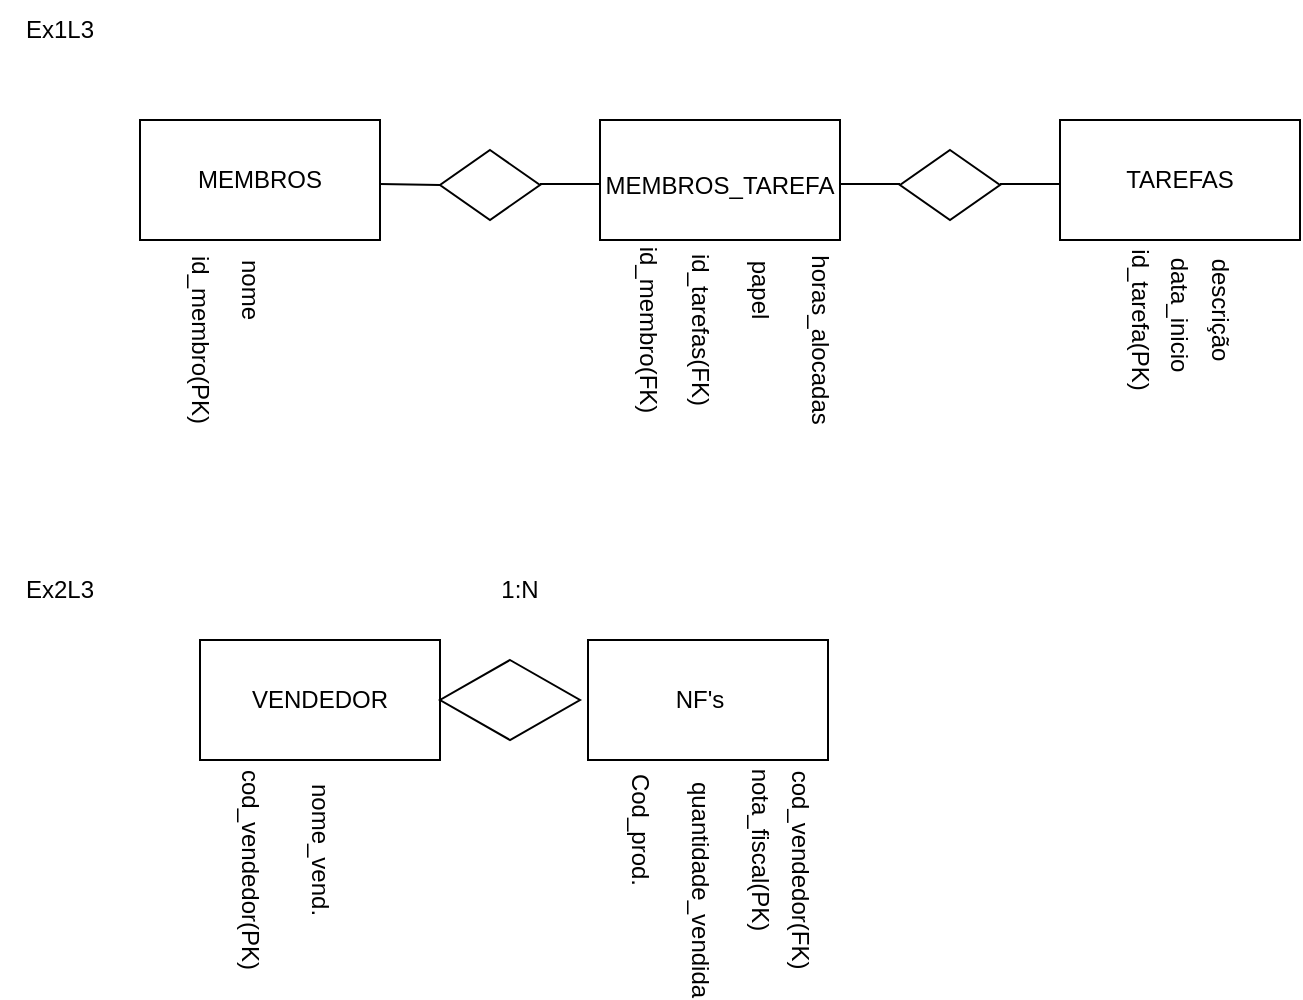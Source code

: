 <mxfile version="24.2.2" type="device">
  <diagram name="Página-1" id="b7QJJJTIgFT5pQUsgSe5">
    <mxGraphModel dx="1034" dy="446" grid="1" gridSize="10" guides="1" tooltips="1" connect="1" arrows="1" fold="1" page="1" pageScale="1" pageWidth="827" pageHeight="1169" math="0" shadow="0">
      <root>
        <mxCell id="0" />
        <mxCell id="1" parent="0" />
        <mxCell id="5lIVDZ1oWufqyb-142TZ-1" value="" style="rounded=0;whiteSpace=wrap;html=1;" vertex="1" parent="1">
          <mxGeometry x="130" y="80" width="120" height="60" as="geometry" />
        </mxCell>
        <mxCell id="5lIVDZ1oWufqyb-142TZ-8" value="" style="rounded=0;whiteSpace=wrap;html=1;" vertex="1" parent="1">
          <mxGeometry x="360" y="80" width="120" height="60" as="geometry" />
        </mxCell>
        <mxCell id="5lIVDZ1oWufqyb-142TZ-9" value="" style="rounded=0;whiteSpace=wrap;html=1;" vertex="1" parent="1">
          <mxGeometry x="590" y="80" width="120" height="60" as="geometry" />
        </mxCell>
        <mxCell id="5lIVDZ1oWufqyb-142TZ-10" value="" style="rhombus;whiteSpace=wrap;html=1;" vertex="1" parent="1">
          <mxGeometry x="280" y="95" width="50" height="35" as="geometry" />
        </mxCell>
        <mxCell id="5lIVDZ1oWufqyb-142TZ-11" value="" style="rhombus;whiteSpace=wrap;html=1;" vertex="1" parent="1">
          <mxGeometry x="510" y="95" width="50" height="35" as="geometry" />
        </mxCell>
        <mxCell id="5lIVDZ1oWufqyb-142TZ-12" value="MEMBROS" style="text;html=1;align=center;verticalAlign=middle;whiteSpace=wrap;rounded=0;" vertex="1" parent="1">
          <mxGeometry x="150" y="92.5" width="80" height="35" as="geometry" />
        </mxCell>
        <mxCell id="5lIVDZ1oWufqyb-142TZ-13" value="MEMBROS_TAREFA" style="text;html=1;align=center;verticalAlign=middle;whiteSpace=wrap;rounded=0;" vertex="1" parent="1">
          <mxGeometry x="400" y="97.5" width="40" height="30" as="geometry" />
        </mxCell>
        <mxCell id="5lIVDZ1oWufqyb-142TZ-14" value="TAREFAS" style="text;html=1;align=center;verticalAlign=middle;whiteSpace=wrap;rounded=0;" vertex="1" parent="1">
          <mxGeometry x="605" y="95" width="90" height="30" as="geometry" />
        </mxCell>
        <mxCell id="5lIVDZ1oWufqyb-142TZ-15" value="id_membro(PK)" style="text;html=1;align=center;verticalAlign=middle;whiteSpace=wrap;rounded=0;rotation=90;" vertex="1" parent="1">
          <mxGeometry x="130" y="180" width="60" height="20" as="geometry" />
        </mxCell>
        <mxCell id="5lIVDZ1oWufqyb-142TZ-16" value="nome" style="text;html=1;align=center;verticalAlign=middle;whiteSpace=wrap;rounded=0;rotation=90;" vertex="1" parent="1">
          <mxGeometry x="150" y="150" width="70" height="30" as="geometry" />
        </mxCell>
        <mxCell id="5lIVDZ1oWufqyb-142TZ-17" value="id_tarefa(PK)" style="text;html=1;align=center;verticalAlign=middle;whiteSpace=wrap;rounded=0;rotation=90;" vertex="1" parent="1">
          <mxGeometry x="600" y="165" width="60" height="30" as="geometry" />
        </mxCell>
        <mxCell id="5lIVDZ1oWufqyb-142TZ-18" value="data_inicio" style="text;html=1;align=center;verticalAlign=middle;whiteSpace=wrap;rounded=0;rotation=90;" vertex="1" parent="1">
          <mxGeometry x="625" y="165" width="50" height="25" as="geometry" />
        </mxCell>
        <mxCell id="5lIVDZ1oWufqyb-142TZ-19" value="id_membro(FK)" style="text;html=1;align=center;verticalAlign=middle;whiteSpace=wrap;rounded=0;rotation=90;" vertex="1" parent="1">
          <mxGeometry x="354" y="170" width="60" height="30" as="geometry" />
        </mxCell>
        <mxCell id="5lIVDZ1oWufqyb-142TZ-20" value="id_tarefas(FK)" style="text;html=1;align=center;verticalAlign=middle;whiteSpace=wrap;rounded=0;rotation=90;" vertex="1" parent="1">
          <mxGeometry x="380" y="170" width="60" height="30" as="geometry" />
        </mxCell>
        <mxCell id="5lIVDZ1oWufqyb-142TZ-21" value="descrição" style="text;html=1;align=center;verticalAlign=middle;whiteSpace=wrap;rounded=0;rotation=90;" vertex="1" parent="1">
          <mxGeometry x="640" y="160" width="60" height="30" as="geometry" />
        </mxCell>
        <mxCell id="5lIVDZ1oWufqyb-142TZ-22" value="papel" style="text;html=1;align=center;verticalAlign=middle;whiteSpace=wrap;rounded=0;rotation=90;" vertex="1" parent="1">
          <mxGeometry x="410" y="150" width="60" height="30" as="geometry" />
        </mxCell>
        <mxCell id="5lIVDZ1oWufqyb-142TZ-23" value="horas_alocadas" style="text;html=1;align=center;verticalAlign=middle;whiteSpace=wrap;rounded=0;rotation=90;" vertex="1" parent="1">
          <mxGeometry x="440" y="175" width="60" height="30" as="geometry" />
        </mxCell>
        <mxCell id="5lIVDZ1oWufqyb-142TZ-25" value="" style="endArrow=none;html=1;rounded=0;entryX=0;entryY=0.5;entryDx=0;entryDy=0;" edge="1" parent="1" target="5lIVDZ1oWufqyb-142TZ-10">
          <mxGeometry width="50" height="50" relative="1" as="geometry">
            <mxPoint x="250" y="112" as="sourcePoint" />
            <mxPoint x="270" y="112" as="targetPoint" />
          </mxGeometry>
        </mxCell>
        <mxCell id="5lIVDZ1oWufqyb-142TZ-26" value="" style="endArrow=none;html=1;rounded=0;" edge="1" parent="1">
          <mxGeometry width="50" height="50" relative="1" as="geometry">
            <mxPoint x="330" y="112" as="sourcePoint" />
            <mxPoint x="360" y="112" as="targetPoint" />
          </mxGeometry>
        </mxCell>
        <mxCell id="5lIVDZ1oWufqyb-142TZ-27" value="" style="endArrow=none;html=1;rounded=0;" edge="1" parent="1">
          <mxGeometry width="50" height="50" relative="1" as="geometry">
            <mxPoint x="480" y="112" as="sourcePoint" />
            <mxPoint x="510" y="112" as="targetPoint" />
          </mxGeometry>
        </mxCell>
        <mxCell id="5lIVDZ1oWufqyb-142TZ-28" value="" style="endArrow=none;html=1;rounded=0;" edge="1" parent="1">
          <mxGeometry width="50" height="50" relative="1" as="geometry">
            <mxPoint x="560" y="112" as="sourcePoint" />
            <mxPoint x="590" y="112" as="targetPoint" />
          </mxGeometry>
        </mxCell>
        <mxCell id="5lIVDZ1oWufqyb-142TZ-29" value="" style="rounded=0;whiteSpace=wrap;html=1;" vertex="1" parent="1">
          <mxGeometry x="160" y="340" width="120" height="60" as="geometry" />
        </mxCell>
        <mxCell id="5lIVDZ1oWufqyb-142TZ-34" value="VENDEDOR" style="text;html=1;align=center;verticalAlign=middle;whiteSpace=wrap;rounded=0;" vertex="1" parent="1">
          <mxGeometry x="190" y="355" width="60" height="30" as="geometry" />
        </mxCell>
        <mxCell id="5lIVDZ1oWufqyb-142TZ-37" value="cod_vendedor(PK)" style="text;html=1;align=center;verticalAlign=middle;whiteSpace=wrap;rounded=0;rotation=90;" vertex="1" parent="1">
          <mxGeometry x="155" y="440" width="60" height="30" as="geometry" />
        </mxCell>
        <mxCell id="5lIVDZ1oWufqyb-142TZ-38" value="quantidade_vendida" style="text;html=1;align=center;verticalAlign=middle;whiteSpace=wrap;rounded=0;rotation=90;" vertex="1" parent="1">
          <mxGeometry x="380" y="450" width="60" height="30" as="geometry" />
        </mxCell>
        <mxCell id="5lIVDZ1oWufqyb-142TZ-39" value="Cod_prod." style="text;html=1;align=center;verticalAlign=middle;whiteSpace=wrap;rounded=0;rotation=90;" vertex="1" parent="1">
          <mxGeometry x="350" y="420" width="60" height="30" as="geometry" />
        </mxCell>
        <mxCell id="5lIVDZ1oWufqyb-142TZ-40" value="nome_vend." style="text;html=1;align=center;verticalAlign=middle;whiteSpace=wrap;rounded=0;rotation=90;" vertex="1" parent="1">
          <mxGeometry x="190" y="430" width="60" height="30" as="geometry" />
        </mxCell>
        <mxCell id="5lIVDZ1oWufqyb-142TZ-41" value="" style="rounded=0;whiteSpace=wrap;html=1;" vertex="1" parent="1">
          <mxGeometry x="354" y="340" width="120" height="60" as="geometry" />
        </mxCell>
        <mxCell id="5lIVDZ1oWufqyb-142TZ-43" value="NF&#39;s" style="text;html=1;align=center;verticalAlign=middle;whiteSpace=wrap;rounded=0;" vertex="1" parent="1">
          <mxGeometry x="380" y="355" width="60" height="30" as="geometry" />
        </mxCell>
        <mxCell id="5lIVDZ1oWufqyb-142TZ-44" value="nota_fiscal(PK)" style="text;html=1;align=center;verticalAlign=middle;whiteSpace=wrap;rounded=0;rotation=90;" vertex="1" parent="1">
          <mxGeometry x="410" y="430" width="60" height="30" as="geometry" />
        </mxCell>
        <mxCell id="5lIVDZ1oWufqyb-142TZ-45" value="cod_vendedor(FK)" style="text;html=1;align=center;verticalAlign=middle;whiteSpace=wrap;rounded=0;rotation=90;" vertex="1" parent="1">
          <mxGeometry x="430" y="440" width="60" height="30" as="geometry" />
        </mxCell>
        <mxCell id="5lIVDZ1oWufqyb-142TZ-46" value="" style="rhombus;whiteSpace=wrap;html=1;" vertex="1" parent="1">
          <mxGeometry x="280" y="350" width="70" height="40" as="geometry" />
        </mxCell>
        <mxCell id="5lIVDZ1oWufqyb-142TZ-47" value="1:N&lt;span style=&quot;color: rgba(0, 0, 0, 0); font-family: monospace; font-size: 0px; text-align: start; text-wrap: nowrap;&quot;&gt;%3CmxGraphModel%3E%3Croot%3E%3CmxCell%20id%3D%220%22%2F%3E%3CmxCell%20id%3D%221%22%20parent%3D%220%22%2F%3E%3CmxCell%20id%3D%222%22%20value%3D%22cod_vendedor%22%20style%3D%22text%3Bhtml%3D1%3Balign%3Dcenter%3BverticalAlign%3Dmiddle%3BwhiteSpace%3Dwrap%3Brounded%3D0%3Brotation%3D90%3B%22%20vertex%3D%221%22%20parent%3D%221%22%3E%3CmxGeometry%20x%3D%22155%22%20y%3D%22440%22%20width%3D%2260%22%20height%3D%2230%22%20as%3D%22geometry%22%2F%3E%3C%2FmxCell%3E%3C%2Froot%3E%3C%2FmxGraphModel%3E&lt;/span&gt;" style="text;html=1;align=center;verticalAlign=middle;whiteSpace=wrap;rounded=0;" vertex="1" parent="1">
          <mxGeometry x="290" y="300" width="60" height="30" as="geometry" />
        </mxCell>
        <mxCell id="5lIVDZ1oWufqyb-142TZ-49" value="Ex1L3" style="text;html=1;align=center;verticalAlign=middle;whiteSpace=wrap;rounded=0;" vertex="1" parent="1">
          <mxGeometry x="60" y="20" width="60" height="30" as="geometry" />
        </mxCell>
        <mxCell id="5lIVDZ1oWufqyb-142TZ-50" value="Ex2L3" style="text;html=1;align=center;verticalAlign=middle;whiteSpace=wrap;rounded=0;" vertex="1" parent="1">
          <mxGeometry x="60" y="300" width="60" height="30" as="geometry" />
        </mxCell>
      </root>
    </mxGraphModel>
  </diagram>
</mxfile>

